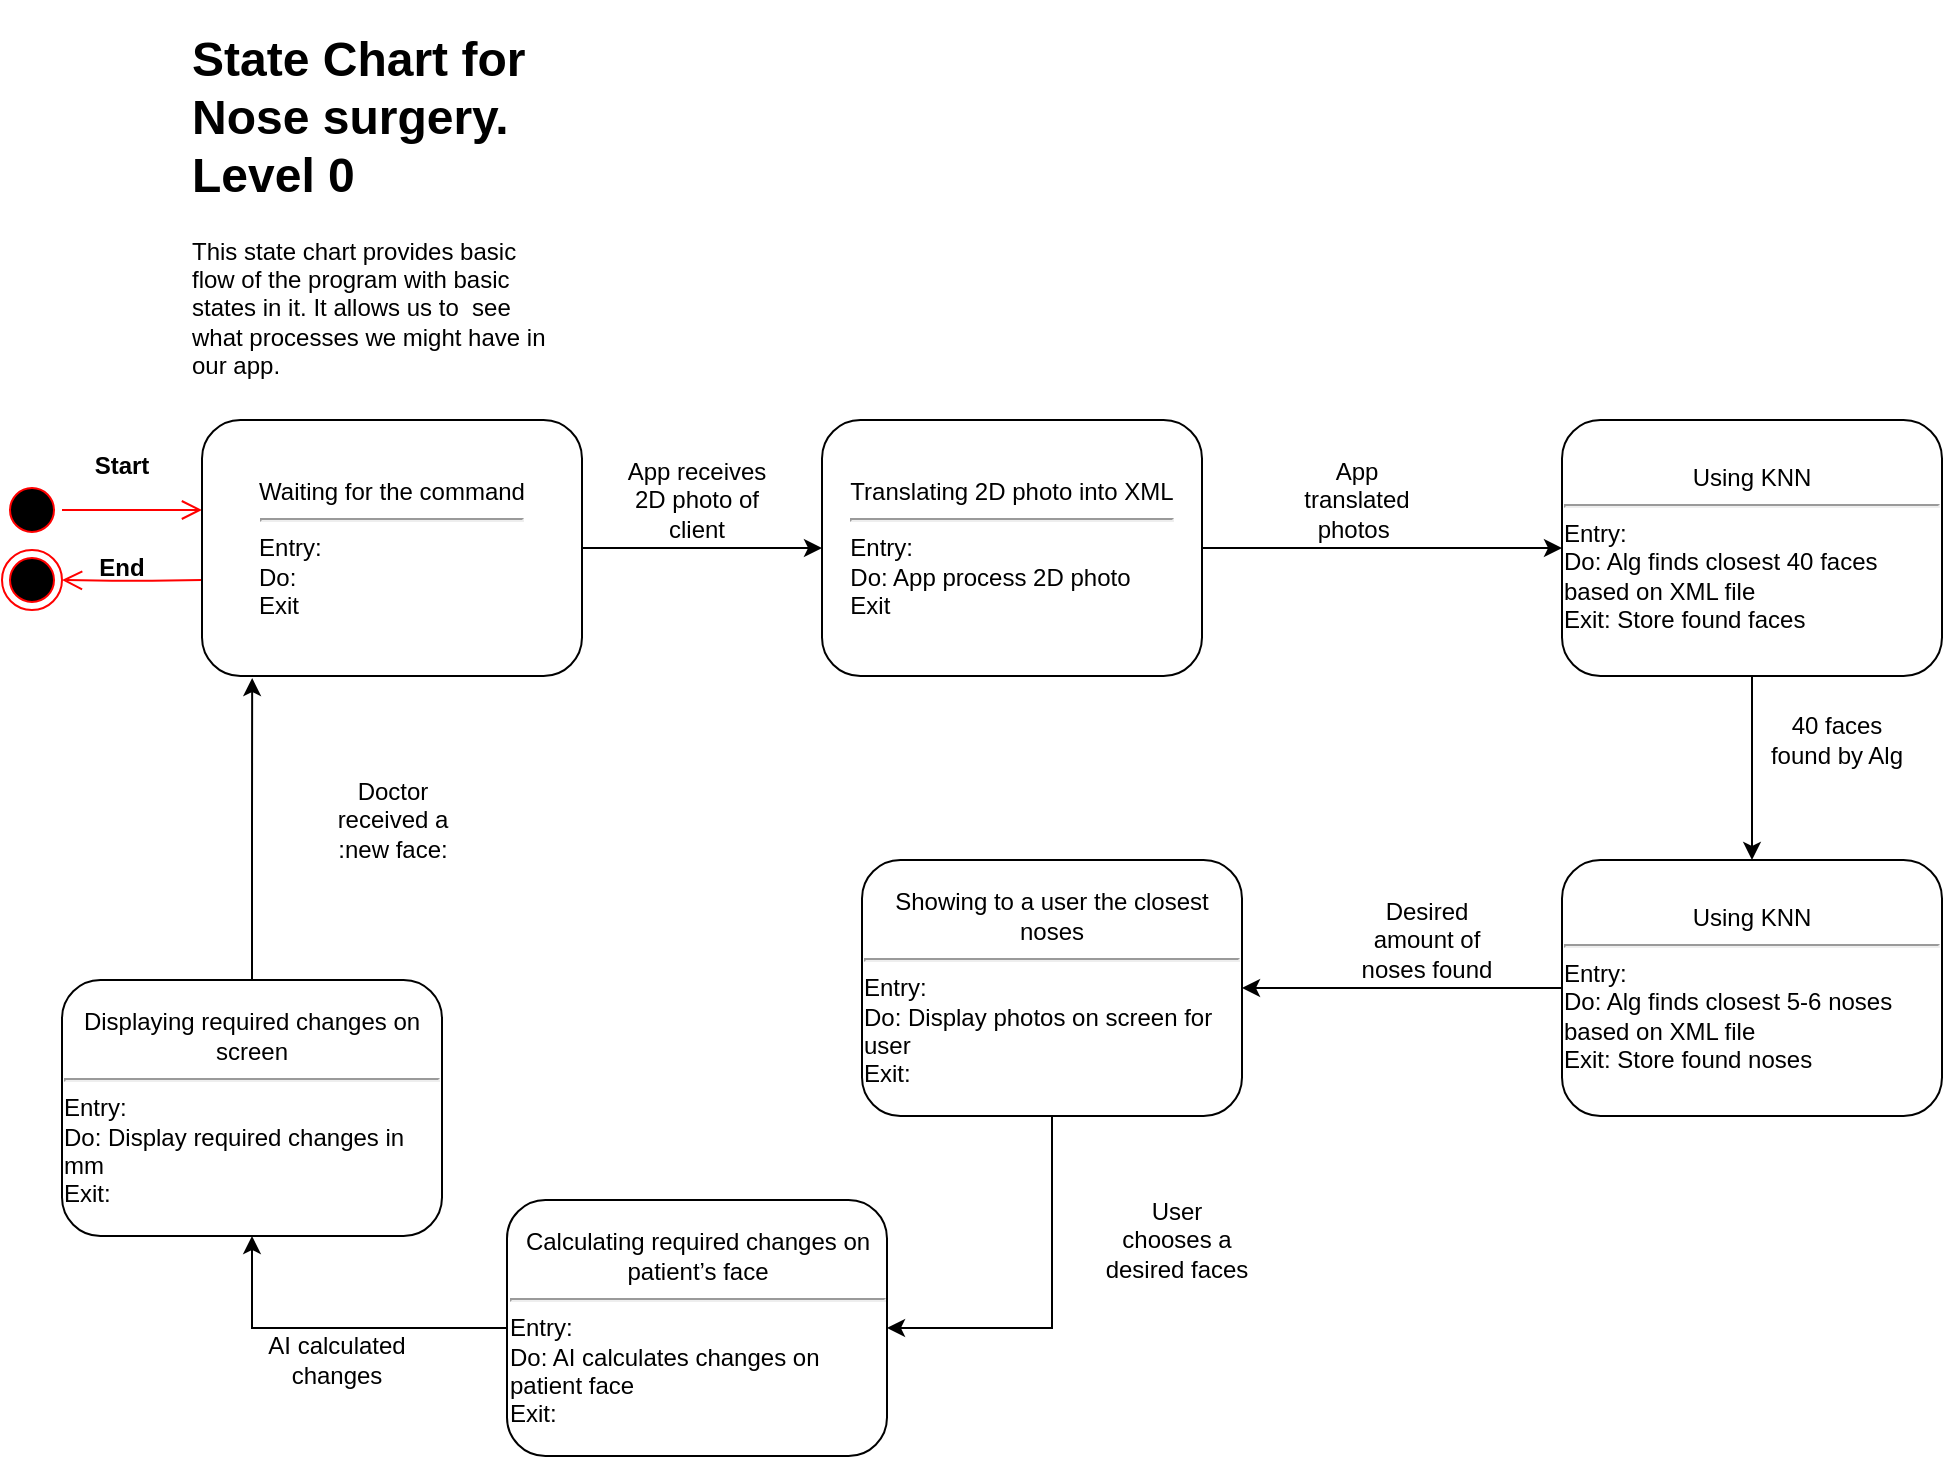 <mxfile version="13.6.10" type="github">
  <diagram id="Muwe3zWbvsygprKA4SwJ" name="Page-1">
    <mxGraphModel dx="1381" dy="764" grid="1" gridSize="10" guides="1" tooltips="1" connect="1" arrows="1" fold="1" page="1" pageScale="1" pageWidth="850" pageHeight="1100" math="0" shadow="0">
      <root>
        <mxCell id="0" />
        <mxCell id="1" parent="0" />
        <mxCell id="kqtZ1l1b22yVRVGchEDP-5" value="" style="ellipse;html=1;shape=startState;fillColor=#000000;strokeColor=#ff0000;" parent="1" vertex="1">
          <mxGeometry x="100" y="290" width="30" height="30" as="geometry" />
        </mxCell>
        <mxCell id="kqtZ1l1b22yVRVGchEDP-6" value="" style="edgeStyle=orthogonalEdgeStyle;html=1;verticalAlign=bottom;endArrow=open;endSize=8;strokeColor=#ff0000;entryX=0;entryY=0.5;entryDx=0;entryDy=0;" parent="1" source="kqtZ1l1b22yVRVGchEDP-5" edge="1">
          <mxGeometry relative="1" as="geometry">
            <mxPoint x="200" y="305" as="targetPoint" />
          </mxGeometry>
        </mxCell>
        <mxCell id="kqtZ1l1b22yVRVGchEDP-7" value="Start" style="text;align=center;fontStyle=1;verticalAlign=middle;spacingLeft=3;spacingRight=3;strokeColor=none;rotatable=0;points=[[0,0.5],[1,0.5]];portConstraint=eastwest;" parent="1" vertex="1">
          <mxGeometry x="120" y="269" width="80" height="26" as="geometry" />
        </mxCell>
        <mxCell id="kqtZ1l1b22yVRVGchEDP-8" value="End" style="text;align=center;fontStyle=1;verticalAlign=middle;spacingLeft=3;spacingRight=3;strokeColor=none;rotatable=0;points=[[0,0.5],[1,0.5]];portConstraint=eastwest;" parent="1" vertex="1">
          <mxGeometry x="120" y="320" width="80" height="26" as="geometry" />
        </mxCell>
        <mxCell id="kqtZ1l1b22yVRVGchEDP-11" value="" style="ellipse;html=1;shape=endState;fillColor=#000000;strokeColor=#ff0000;" parent="1" vertex="1">
          <mxGeometry x="100" y="325" width="30" height="30" as="geometry" />
        </mxCell>
        <mxCell id="kqtZ1l1b22yVRVGchEDP-13" value="" style="edgeStyle=orthogonalEdgeStyle;html=1;verticalAlign=bottom;endArrow=open;endSize=8;strokeColor=#ff0000;entryX=1;entryY=0.5;entryDx=0;entryDy=0;exitX=0;exitY=0.75;exitDx=0;exitDy=0;" parent="1" target="kqtZ1l1b22yVRVGchEDP-11" edge="1">
          <mxGeometry relative="1" as="geometry">
            <mxPoint x="210" y="315" as="targetPoint" />
            <mxPoint x="200" y="340" as="sourcePoint" />
          </mxGeometry>
        </mxCell>
        <mxCell id="kqtZ1l1b22yVRVGchEDP-21" style="edgeStyle=orthogonalEdgeStyle;rounded=0;orthogonalLoop=1;jettySize=auto;html=1;exitX=1;exitY=0.5;exitDx=0;exitDy=0;entryX=0;entryY=0.5;entryDx=0;entryDy=0;" parent="1" source="kqtZ1l1b22yVRVGchEDP-19" target="kqtZ1l1b22yVRVGchEDP-20" edge="1">
          <mxGeometry relative="1" as="geometry" />
        </mxCell>
        <mxCell id="kqtZ1l1b22yVRVGchEDP-19" value="Waiting for the command&lt;br&gt;&lt;hr&gt;&lt;div style=&quot;text-align: left&quot;&gt;&lt;span&gt;Entry:&lt;/span&gt;&lt;/div&gt;&lt;div style=&quot;text-align: left&quot;&gt;&lt;span&gt;Do:&lt;/span&gt;&lt;/div&gt;&lt;div style=&quot;text-align: left&quot;&gt;&lt;span&gt;Exit&lt;/span&gt;&lt;/div&gt;" style="rounded=1;whiteSpace=wrap;html=1;" parent="1" vertex="1">
          <mxGeometry x="200" y="260" width="190" height="128" as="geometry" />
        </mxCell>
        <mxCell id="kqtZ1l1b22yVRVGchEDP-24" style="edgeStyle=orthogonalEdgeStyle;rounded=0;orthogonalLoop=1;jettySize=auto;html=1;exitX=1;exitY=0.5;exitDx=0;exitDy=0;" parent="1" source="kqtZ1l1b22yVRVGchEDP-20" target="kqtZ1l1b22yVRVGchEDP-23" edge="1">
          <mxGeometry relative="1" as="geometry" />
        </mxCell>
        <mxCell id="kqtZ1l1b22yVRVGchEDP-20" value="Translating 2D photo into XML&lt;br&gt;&lt;hr&gt;&lt;div style=&quot;text-align: left&quot;&gt;&lt;span&gt;Entry:&lt;/span&gt;&lt;/div&gt;&lt;div style=&quot;text-align: left&quot;&gt;&lt;span&gt;Do: App process 2D photo&lt;/span&gt;&lt;/div&gt;&lt;div style=&quot;text-align: left&quot;&gt;&lt;span&gt;Exit&lt;/span&gt;&lt;/div&gt;" style="rounded=1;whiteSpace=wrap;html=1;" parent="1" vertex="1">
          <mxGeometry x="510" y="260" width="190" height="128" as="geometry" />
        </mxCell>
        <mxCell id="kqtZ1l1b22yVRVGchEDP-22" value="App receives 2D photo of client" style="text;html=1;strokeColor=none;fillColor=none;align=center;verticalAlign=middle;whiteSpace=wrap;rounded=0;" parent="1" vertex="1">
          <mxGeometry x="410" y="290" width="75" height="20" as="geometry" />
        </mxCell>
        <mxCell id="kqtZ1l1b22yVRVGchEDP-27" style="edgeStyle=orthogonalEdgeStyle;rounded=0;orthogonalLoop=1;jettySize=auto;html=1;exitX=0.5;exitY=1;exitDx=0;exitDy=0;entryX=0.5;entryY=0;entryDx=0;entryDy=0;" parent="1" source="kqtZ1l1b22yVRVGchEDP-23" target="kqtZ1l1b22yVRVGchEDP-26" edge="1">
          <mxGeometry relative="1" as="geometry" />
        </mxCell>
        <mxCell id="kqtZ1l1b22yVRVGchEDP-23" value="Using KNN&lt;br&gt;&lt;hr&gt;&lt;div style=&quot;text-align: left&quot;&gt;&lt;span&gt;Entry:&lt;/span&gt;&lt;/div&gt;&lt;div style=&quot;text-align: left&quot;&gt;&lt;span&gt;Do: Alg finds closest 40 faces based on XML file&lt;/span&gt;&lt;/div&gt;&lt;div style=&quot;text-align: left&quot;&gt;&lt;span&gt;Exit: Store found faces&lt;/span&gt;&lt;/div&gt;" style="rounded=1;whiteSpace=wrap;html=1;" parent="1" vertex="1">
          <mxGeometry x="880" y="260" width="190" height="128" as="geometry" />
        </mxCell>
        <mxCell id="kqtZ1l1b22yVRVGchEDP-25" value="App translated photos&amp;nbsp;" style="text;html=1;strokeColor=none;fillColor=none;align=center;verticalAlign=middle;whiteSpace=wrap;rounded=0;" parent="1" vertex="1">
          <mxGeometry x="740" y="290" width="75" height="20" as="geometry" />
        </mxCell>
        <mxCell id="kqtZ1l1b22yVRVGchEDP-31" style="edgeStyle=orthogonalEdgeStyle;rounded=0;orthogonalLoop=1;jettySize=auto;html=1;exitX=0;exitY=0.5;exitDx=0;exitDy=0;entryX=1;entryY=0.5;entryDx=0;entryDy=0;" parent="1" source="kqtZ1l1b22yVRVGchEDP-26" target="kqtZ1l1b22yVRVGchEDP-30" edge="1">
          <mxGeometry relative="1" as="geometry" />
        </mxCell>
        <mxCell id="kqtZ1l1b22yVRVGchEDP-26" value="Using KNN&lt;br&gt;&lt;hr&gt;&lt;div style=&quot;text-align: left&quot;&gt;&lt;div&gt;Entry:&lt;/div&gt;&lt;div&gt;Do: Alg finds closest 5-6 noses based on XML file&lt;/div&gt;&lt;div&gt;Exit: Store found noses&lt;/div&gt;&lt;/div&gt;" style="rounded=1;whiteSpace=wrap;html=1;" parent="1" vertex="1">
          <mxGeometry x="880" y="480" width="190" height="128" as="geometry" />
        </mxCell>
        <mxCell id="kqtZ1l1b22yVRVGchEDP-29" value="40 faces found by Alg" style="text;html=1;strokeColor=none;fillColor=none;align=center;verticalAlign=middle;whiteSpace=wrap;rounded=0;" parent="1" vertex="1">
          <mxGeometry x="980" y="410" width="75" height="20" as="geometry" />
        </mxCell>
        <mxCell id="kqtZ1l1b22yVRVGchEDP-35" style="edgeStyle=orthogonalEdgeStyle;rounded=0;orthogonalLoop=1;jettySize=auto;html=1;exitX=0.5;exitY=1;exitDx=0;exitDy=0;entryX=1;entryY=0.5;entryDx=0;entryDy=0;" parent="1" source="kqtZ1l1b22yVRVGchEDP-30" target="kqtZ1l1b22yVRVGchEDP-34" edge="1">
          <mxGeometry relative="1" as="geometry" />
        </mxCell>
        <mxCell id="kqtZ1l1b22yVRVGchEDP-30" value="Showing to a user the closest noses&lt;br&gt;&lt;hr&gt;&lt;div style=&quot;text-align: left&quot;&gt;&lt;div&gt;Entry:&lt;/div&gt;&lt;div&gt;Do: Display photos on screen for user&lt;/div&gt;&lt;div&gt;Exit:&amp;nbsp;&lt;/div&gt;&lt;/div&gt;" style="rounded=1;whiteSpace=wrap;html=1;" parent="1" vertex="1">
          <mxGeometry x="530" y="480" width="190" height="128" as="geometry" />
        </mxCell>
        <mxCell id="kqtZ1l1b22yVRVGchEDP-33" value="Desired amount of noses found" style="text;html=1;strokeColor=none;fillColor=none;align=center;verticalAlign=middle;whiteSpace=wrap;rounded=0;" parent="1" vertex="1">
          <mxGeometry x="775" y="510" width="75" height="20" as="geometry" />
        </mxCell>
        <mxCell id="kqtZ1l1b22yVRVGchEDP-38" style="edgeStyle=orthogonalEdgeStyle;rounded=0;orthogonalLoop=1;jettySize=auto;html=1;exitX=0;exitY=0.5;exitDx=0;exitDy=0;entryX=0.5;entryY=1;entryDx=0;entryDy=0;" parent="1" source="kqtZ1l1b22yVRVGchEDP-34" target="kqtZ1l1b22yVRVGchEDP-37" edge="1">
          <mxGeometry relative="1" as="geometry" />
        </mxCell>
        <mxCell id="kqtZ1l1b22yVRVGchEDP-34" value="Calculating required changes on patient’s face&lt;br&gt;&lt;hr&gt;&lt;div style=&quot;text-align: left&quot;&gt;&lt;div&gt;Entry:&lt;/div&gt;&lt;div&gt;Do: AI calculates changes on patient face&lt;/div&gt;&lt;div&gt;Exit:&amp;nbsp;&lt;/div&gt;&lt;/div&gt;" style="rounded=1;whiteSpace=wrap;html=1;" parent="1" vertex="1">
          <mxGeometry x="352.5" y="650" width="190" height="128" as="geometry" />
        </mxCell>
        <mxCell id="kqtZ1l1b22yVRVGchEDP-36" value="User chooses a desired faces" style="text;html=1;strokeColor=none;fillColor=none;align=center;verticalAlign=middle;whiteSpace=wrap;rounded=0;" parent="1" vertex="1">
          <mxGeometry x="650" y="660" width="75" height="20" as="geometry" />
        </mxCell>
        <mxCell id="kqtZ1l1b22yVRVGchEDP-41" style="edgeStyle=orthogonalEdgeStyle;rounded=0;orthogonalLoop=1;jettySize=auto;html=1;exitX=0.5;exitY=0;exitDx=0;exitDy=0;entryX=0.132;entryY=1.008;entryDx=0;entryDy=0;entryPerimeter=0;" parent="1" source="kqtZ1l1b22yVRVGchEDP-37" target="kqtZ1l1b22yVRVGchEDP-19" edge="1">
          <mxGeometry relative="1" as="geometry" />
        </mxCell>
        <mxCell id="kqtZ1l1b22yVRVGchEDP-37" value="Displaying required changes on screen&lt;br&gt;&lt;hr&gt;&lt;div style=&quot;text-align: left&quot;&gt;&lt;div&gt;Entry:&lt;/div&gt;&lt;div&gt;Do: Display required changes in mm&lt;/div&gt;&lt;div&gt;Exit:&amp;nbsp;&lt;/div&gt;&lt;/div&gt;" style="rounded=1;whiteSpace=wrap;html=1;" parent="1" vertex="1">
          <mxGeometry x="130" y="540" width="190" height="128" as="geometry" />
        </mxCell>
        <mxCell id="kqtZ1l1b22yVRVGchEDP-39" value="AI calculated changes" style="text;html=1;strokeColor=none;fillColor=none;align=center;verticalAlign=middle;whiteSpace=wrap;rounded=0;" parent="1" vertex="1">
          <mxGeometry x="230" y="720" width="75" height="20" as="geometry" />
        </mxCell>
        <mxCell id="kqtZ1l1b22yVRVGchEDP-40" value="Doctor received a :new face:" style="text;html=1;strokeColor=none;fillColor=none;align=center;verticalAlign=middle;whiteSpace=wrap;rounded=0;" parent="1" vertex="1">
          <mxGeometry x="257.5" y="450" width="75" height="20" as="geometry" />
        </mxCell>
        <mxCell id="kqtZ1l1b22yVRVGchEDP-44" value="&lt;h1&gt;State Chart for Nose surgery. Level 0&lt;/h1&gt;&lt;p&gt;This state chart provides basic flow of the program with basic states in it. It allows us to&amp;nbsp; see what processes we might have in our app.&lt;/p&gt;" style="text;html=1;strokeColor=none;fillColor=none;spacing=5;spacingTop=-20;whiteSpace=wrap;overflow=hidden;rounded=0;" parent="1" vertex="1">
          <mxGeometry x="190" y="60" width="190" height="200" as="geometry" />
        </mxCell>
      </root>
    </mxGraphModel>
  </diagram>
</mxfile>
